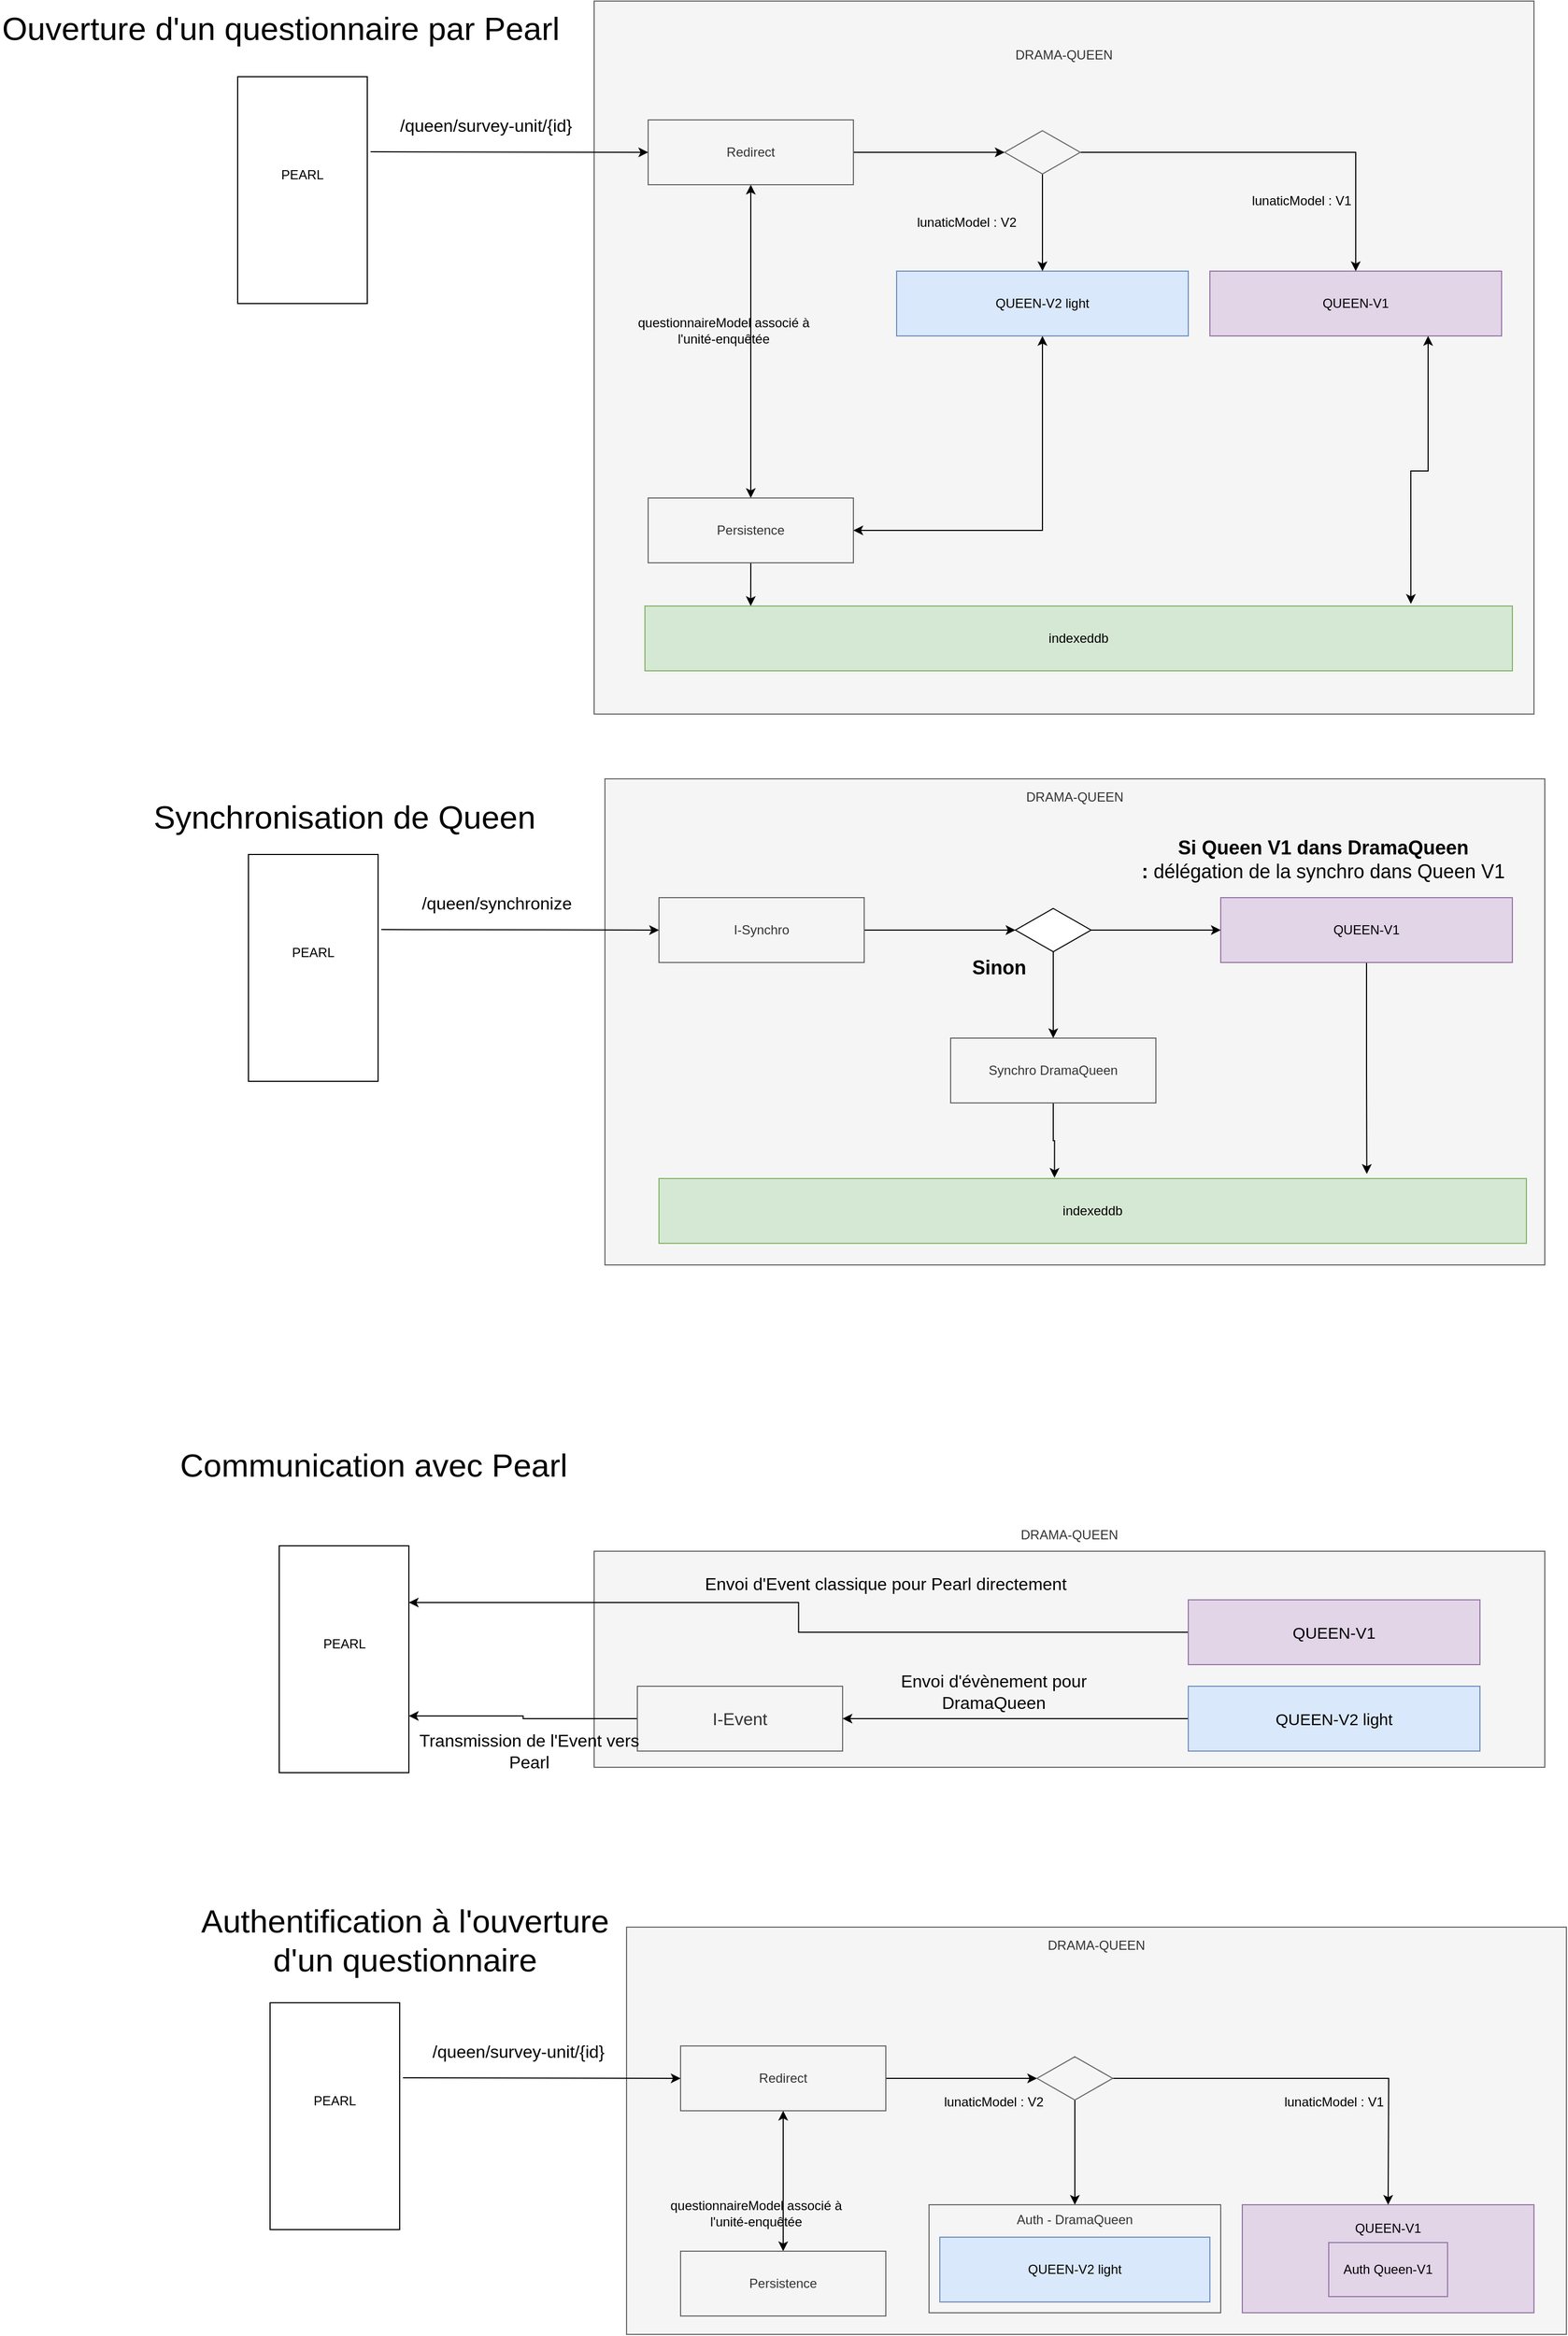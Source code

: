 <mxfile version="21.0.6" type="github">
  <diagram name="Page-1" id="8k7CGDxbE8RUZ36gDLzS">
    <mxGraphModel dx="2876" dy="1137" grid="1" gridSize="10" guides="1" tooltips="1" connect="1" arrows="1" fold="1" page="1" pageScale="1" pageWidth="827" pageHeight="1169" math="0" shadow="0">
      <root>
        <mxCell id="0" />
        <mxCell id="1" parent="0" />
        <mxCell id="tDpFDf1y066-vSk2hxzO-13" value="PEARL&lt;br&gt;&lt;br&gt;&lt;br&gt;" style="rounded=0;whiteSpace=wrap;html=1;" vertex="1" parent="1">
          <mxGeometry x="-560" y="90" width="120" height="210" as="geometry" />
        </mxCell>
        <mxCell id="tDpFDf1y066-vSk2hxzO-14" value="DRAMA-QUEEN&lt;br&gt;&lt;br&gt;&lt;br&gt;&lt;br&gt;&lt;br&gt;&lt;br&gt;&lt;br&gt;&lt;br&gt;&lt;br&gt;&lt;br&gt;&lt;br&gt;&lt;br&gt;&lt;br&gt;&lt;br&gt;&lt;br&gt;&lt;br&gt;&lt;br&gt;&lt;br&gt;&lt;br&gt;&lt;br&gt;&lt;br&gt;&lt;br&gt;&lt;br&gt;&lt;br&gt;&lt;br&gt;&lt;br&gt;&lt;br&gt;&lt;br&gt;&lt;br&gt;&lt;br&gt;&lt;br&gt;&lt;br&gt;&lt;br&gt;&lt;br&gt;&lt;br&gt;&lt;br&gt;&lt;br&gt;&lt;br&gt;&lt;br&gt;&lt;br&gt;" style="rounded=0;whiteSpace=wrap;html=1;fillColor=#f5f5f5;strokeColor=#666666;fontColor=#333333;" vertex="1" parent="1">
          <mxGeometry x="-230" y="20" width="870" height="660" as="geometry" />
        </mxCell>
        <mxCell id="tDpFDf1y066-vSk2hxzO-27" style="edgeStyle=orthogonalEdgeStyle;rounded=0;orthogonalLoop=1;jettySize=auto;html=1;startArrow=classic;startFill=1;entryX=0.883;entryY=-0.033;entryDx=0;entryDy=0;entryPerimeter=0;" edge="1" parent="1" source="tDpFDf1y066-vSk2hxzO-15" target="tDpFDf1y066-vSk2hxzO-18">
          <mxGeometry relative="1" as="geometry">
            <mxPoint x="542" y="340" as="sourcePoint" />
            <Array as="points">
              <mxPoint x="542" y="455" />
              <mxPoint x="526" y="455" />
            </Array>
          </mxGeometry>
        </mxCell>
        <mxCell id="tDpFDf1y066-vSk2hxzO-15" value="QUEEN-V1" style="rounded=0;whiteSpace=wrap;html=1;fillColor=#e1d5e7;strokeColor=#9673a6;" vertex="1" parent="1">
          <mxGeometry x="340" y="270" width="270" height="60" as="geometry" />
        </mxCell>
        <mxCell id="tDpFDf1y066-vSk2hxzO-18" value="indexeddb" style="rounded=0;whiteSpace=wrap;html=1;fillColor=#d5e8d4;strokeColor=#82b366;" vertex="1" parent="1">
          <mxGeometry x="-183" y="580" width="803" height="60" as="geometry" />
        </mxCell>
        <mxCell id="tDpFDf1y066-vSk2hxzO-24" style="edgeStyle=orthogonalEdgeStyle;rounded=0;orthogonalLoop=1;jettySize=auto;html=1;exitX=0.5;exitY=1;exitDx=0;exitDy=0;startArrow=classic;startFill=1;" edge="1" parent="1" source="tDpFDf1y066-vSk2hxzO-19" target="tDpFDf1y066-vSk2hxzO-21">
          <mxGeometry relative="1" as="geometry" />
        </mxCell>
        <mxCell id="tDpFDf1y066-vSk2hxzO-36" style="edgeStyle=orthogonalEdgeStyle;rounded=0;orthogonalLoop=1;jettySize=auto;html=1;exitX=1;exitY=0.5;exitDx=0;exitDy=0;" edge="1" parent="1" source="tDpFDf1y066-vSk2hxzO-19" target="tDpFDf1y066-vSk2hxzO-35">
          <mxGeometry relative="1" as="geometry" />
        </mxCell>
        <mxCell id="tDpFDf1y066-vSk2hxzO-19" value="Redirect" style="rounded=0;whiteSpace=wrap;html=1;fillColor=#f5f5f5;strokeColor=#666666;fontColor=#333333;" vertex="1" parent="1">
          <mxGeometry x="-180" y="130" width="190" height="60" as="geometry" />
        </mxCell>
        <mxCell id="tDpFDf1y066-vSk2hxzO-42" style="edgeStyle=orthogonalEdgeStyle;rounded=0;orthogonalLoop=1;jettySize=auto;html=1;exitX=0.5;exitY=1;exitDx=0;exitDy=0;entryX=0.122;entryY=0;entryDx=0;entryDy=0;entryPerimeter=0;" edge="1" parent="1" source="tDpFDf1y066-vSk2hxzO-21" target="tDpFDf1y066-vSk2hxzO-18">
          <mxGeometry relative="1" as="geometry" />
        </mxCell>
        <mxCell id="tDpFDf1y066-vSk2hxzO-21" value="Persistence" style="rounded=0;whiteSpace=wrap;html=1;fillColor=#f5f5f5;strokeColor=#666666;fontColor=#333333;" vertex="1" parent="1">
          <mxGeometry x="-180" y="480" width="190" height="60" as="geometry" />
        </mxCell>
        <mxCell id="tDpFDf1y066-vSk2hxzO-23" value="" style="endArrow=classic;html=1;rounded=0;exitX=1.025;exitY=0.331;exitDx=0;exitDy=0;exitPerimeter=0;entryX=0;entryY=0.5;entryDx=0;entryDy=0;" edge="1" parent="1" source="tDpFDf1y066-vSk2hxzO-13" target="tDpFDf1y066-vSk2hxzO-19">
          <mxGeometry width="50" height="50" relative="1" as="geometry">
            <mxPoint x="-140" y="270" as="sourcePoint" />
            <mxPoint x="-90" y="220" as="targetPoint" />
          </mxGeometry>
        </mxCell>
        <mxCell id="tDpFDf1y066-vSk2hxzO-32" style="edgeStyle=orthogonalEdgeStyle;rounded=0;orthogonalLoop=1;jettySize=auto;html=1;exitX=0.5;exitY=1;exitDx=0;exitDy=0;entryX=1;entryY=0.5;entryDx=0;entryDy=0;startArrow=classic;startFill=1;" edge="1" parent="1" source="tDpFDf1y066-vSk2hxzO-28" target="tDpFDf1y066-vSk2hxzO-21">
          <mxGeometry relative="1" as="geometry" />
        </mxCell>
        <mxCell id="tDpFDf1y066-vSk2hxzO-28" value="QUEEN-V2 light" style="rounded=0;whiteSpace=wrap;html=1;fillColor=#dae8fc;strokeColor=#6c8ebf;" vertex="1" parent="1">
          <mxGeometry x="50" y="270" width="270" height="60" as="geometry" />
        </mxCell>
        <mxCell id="tDpFDf1y066-vSk2hxzO-37" style="edgeStyle=orthogonalEdgeStyle;rounded=0;orthogonalLoop=1;jettySize=auto;html=1;exitX=0.5;exitY=1;exitDx=0;exitDy=0;entryX=0.5;entryY=0;entryDx=0;entryDy=0;" edge="1" parent="1" source="tDpFDf1y066-vSk2hxzO-35" target="tDpFDf1y066-vSk2hxzO-28">
          <mxGeometry relative="1" as="geometry" />
        </mxCell>
        <mxCell id="tDpFDf1y066-vSk2hxzO-38" style="edgeStyle=orthogonalEdgeStyle;rounded=0;orthogonalLoop=1;jettySize=auto;html=1;exitX=1;exitY=0.5;exitDx=0;exitDy=0;" edge="1" parent="1" source="tDpFDf1y066-vSk2hxzO-35" target="tDpFDf1y066-vSk2hxzO-15">
          <mxGeometry relative="1" as="geometry" />
        </mxCell>
        <mxCell id="tDpFDf1y066-vSk2hxzO-35" value="" style="rhombus;whiteSpace=wrap;html=1;fillColor=#f5f5f5;strokeColor=#666666;fontColor=#333333;" vertex="1" parent="1">
          <mxGeometry x="150" y="140" width="70" height="40" as="geometry" />
        </mxCell>
        <mxCell id="tDpFDf1y066-vSk2hxzO-39" value="/queen/survey-unit/{id}" style="text;html=1;strokeColor=none;fillColor=none;align=center;verticalAlign=middle;whiteSpace=wrap;rounded=0;fontSize=16;" vertex="1" parent="1">
          <mxGeometry x="-450" y="120" width="240" height="30" as="geometry" />
        </mxCell>
        <mxCell id="tDpFDf1y066-vSk2hxzO-40" value="lunaticModel : V1" style="text;html=1;strokeColor=none;fillColor=none;align=center;verticalAlign=middle;whiteSpace=wrap;rounded=0;" vertex="1" parent="1">
          <mxGeometry x="360" y="190" width="130" height="30" as="geometry" />
        </mxCell>
        <mxCell id="tDpFDf1y066-vSk2hxzO-41" value="lunaticModel : V2" style="text;html=1;strokeColor=none;fillColor=none;align=center;verticalAlign=middle;whiteSpace=wrap;rounded=0;" vertex="1" parent="1">
          <mxGeometry x="50" y="210" width="130" height="30" as="geometry" />
        </mxCell>
        <mxCell id="tDpFDf1y066-vSk2hxzO-43" value="questionnaireModel associé à l&#39;unité-enquêtée" style="text;html=1;strokeColor=none;fillColor=none;align=center;verticalAlign=middle;whiteSpace=wrap;rounded=0;" vertex="1" parent="1">
          <mxGeometry x="-200" y="310" width="180" height="30" as="geometry" />
        </mxCell>
        <mxCell id="tDpFDf1y066-vSk2hxzO-44" value="PEARL&lt;br&gt;&lt;br&gt;&lt;br&gt;" style="rounded=0;whiteSpace=wrap;html=1;" vertex="1" parent="1">
          <mxGeometry x="-550" y="810" width="120" height="210" as="geometry" />
        </mxCell>
        <mxCell id="tDpFDf1y066-vSk2hxzO-45" value="DRAMA-QUEEN&lt;br&gt;&lt;br&gt;&lt;br&gt;&lt;br&gt;&lt;br&gt;&lt;br&gt;&lt;br&gt;&lt;br&gt;&lt;br&gt;&lt;br&gt;&lt;br&gt;&lt;br&gt;&lt;br&gt;&lt;br&gt;&lt;br&gt;&lt;br&gt;&lt;br&gt;&lt;br&gt;&lt;br&gt;&lt;br&gt;&lt;br&gt;&lt;br&gt;&lt;br&gt;&lt;br&gt;&lt;br&gt;&lt;br&gt;&lt;br&gt;&lt;br&gt;&lt;br&gt;&lt;br&gt;" style="rounded=0;whiteSpace=wrap;html=1;fillColor=#f5f5f5;fontColor=#333333;strokeColor=#666666;" vertex="1" parent="1">
          <mxGeometry x="-220" y="740" width="870" height="450" as="geometry" />
        </mxCell>
        <mxCell id="tDpFDf1y066-vSk2hxzO-70" style="edgeStyle=orthogonalEdgeStyle;rounded=0;orthogonalLoop=1;jettySize=auto;html=1;exitX=0.5;exitY=1;exitDx=0;exitDy=0;entryX=0.816;entryY=-0.071;entryDx=0;entryDy=0;entryPerimeter=0;" edge="1" parent="1" source="tDpFDf1y066-vSk2hxzO-47" target="tDpFDf1y066-vSk2hxzO-69">
          <mxGeometry relative="1" as="geometry" />
        </mxCell>
        <mxCell id="tDpFDf1y066-vSk2hxzO-47" value="QUEEN-V1" style="rounded=0;whiteSpace=wrap;html=1;fillColor=#e1d5e7;strokeColor=#9673a6;" vertex="1" parent="1">
          <mxGeometry x="350" y="850" width="270" height="60" as="geometry" />
        </mxCell>
        <mxCell id="tDpFDf1y066-vSk2hxzO-50" style="edgeStyle=orthogonalEdgeStyle;rounded=0;orthogonalLoop=1;jettySize=auto;html=1;exitX=1;exitY=0.5;exitDx=0;exitDy=0;" edge="1" parent="1" source="tDpFDf1y066-vSk2hxzO-51" target="tDpFDf1y066-vSk2hxzO-59">
          <mxGeometry relative="1" as="geometry" />
        </mxCell>
        <mxCell id="tDpFDf1y066-vSk2hxzO-51" value="I-Synchro" style="rounded=0;whiteSpace=wrap;html=1;fillColor=#f5f5f5;fontColor=#333333;strokeColor=#666666;" vertex="1" parent="1">
          <mxGeometry x="-170" y="850" width="190" height="60" as="geometry" />
        </mxCell>
        <mxCell id="tDpFDf1y066-vSk2hxzO-54" value="" style="endArrow=classic;html=1;rounded=0;exitX=1.025;exitY=0.331;exitDx=0;exitDy=0;exitPerimeter=0;entryX=0;entryY=0.5;entryDx=0;entryDy=0;" edge="1" parent="1" source="tDpFDf1y066-vSk2hxzO-44" target="tDpFDf1y066-vSk2hxzO-51">
          <mxGeometry width="50" height="50" relative="1" as="geometry">
            <mxPoint x="-130" y="990" as="sourcePoint" />
            <mxPoint x="-80" y="940" as="targetPoint" />
          </mxGeometry>
        </mxCell>
        <mxCell id="tDpFDf1y066-vSk2hxzO-58" style="edgeStyle=orthogonalEdgeStyle;rounded=0;orthogonalLoop=1;jettySize=auto;html=1;exitX=1;exitY=0.5;exitDx=0;exitDy=0;" edge="1" parent="1" source="tDpFDf1y066-vSk2hxzO-59" target="tDpFDf1y066-vSk2hxzO-47">
          <mxGeometry relative="1" as="geometry" />
        </mxCell>
        <mxCell id="tDpFDf1y066-vSk2hxzO-67" style="edgeStyle=orthogonalEdgeStyle;rounded=0;orthogonalLoop=1;jettySize=auto;html=1;exitX=0.5;exitY=1;exitDx=0;exitDy=0;entryX=0.5;entryY=0;entryDx=0;entryDy=0;" edge="1" parent="1" source="tDpFDf1y066-vSk2hxzO-59" target="tDpFDf1y066-vSk2hxzO-66">
          <mxGeometry relative="1" as="geometry" />
        </mxCell>
        <mxCell id="tDpFDf1y066-vSk2hxzO-59" value="" style="rhombus;whiteSpace=wrap;html=1;" vertex="1" parent="1">
          <mxGeometry x="160" y="860" width="70" height="40" as="geometry" />
        </mxCell>
        <mxCell id="tDpFDf1y066-vSk2hxzO-60" value="/queen/synchronize" style="text;html=1;strokeColor=none;fillColor=none;align=center;verticalAlign=middle;whiteSpace=wrap;rounded=0;fontSize=16;" vertex="1" parent="1">
          <mxGeometry x="-440" y="840" width="240" height="30" as="geometry" />
        </mxCell>
        <mxCell id="tDpFDf1y066-vSk2hxzO-64" value="Ouverture d&#39;un questionnaire par Pearl" style="text;html=1;strokeColor=none;fillColor=none;align=center;verticalAlign=middle;whiteSpace=wrap;rounded=0;fontSize=30;" vertex="1" parent="1">
          <mxGeometry x="-780" y="30" width="520" height="30" as="geometry" />
        </mxCell>
        <mxCell id="tDpFDf1y066-vSk2hxzO-65" value="&lt;b style=&quot;font-size: 18px;&quot;&gt;Si Queen V1 dans DramaQueen :&lt;/b&gt;&amp;nbsp;délégation de la synchro dans Queen V1" style="text;html=1;strokeColor=none;fillColor=none;align=center;verticalAlign=middle;whiteSpace=wrap;rounded=0;fontSize=18;" vertex="1" parent="1">
          <mxGeometry x="270" y="800" width="350" height="30" as="geometry" />
        </mxCell>
        <mxCell id="tDpFDf1y066-vSk2hxzO-71" style="edgeStyle=orthogonalEdgeStyle;rounded=0;orthogonalLoop=1;jettySize=auto;html=1;exitX=0.5;exitY=1;exitDx=0;exitDy=0;entryX=0.456;entryY=-0.012;entryDx=0;entryDy=0;entryPerimeter=0;" edge="1" parent="1" source="tDpFDf1y066-vSk2hxzO-66" target="tDpFDf1y066-vSk2hxzO-69">
          <mxGeometry relative="1" as="geometry" />
        </mxCell>
        <mxCell id="tDpFDf1y066-vSk2hxzO-66" value="Synchro DramaQueen" style="rounded=0;whiteSpace=wrap;html=1;fillColor=#f5f5f5;fontColor=#333333;strokeColor=#666666;" vertex="1" parent="1">
          <mxGeometry x="100" y="980" width="190" height="60" as="geometry" />
        </mxCell>
        <mxCell id="tDpFDf1y066-vSk2hxzO-68" value="&lt;b style=&quot;font-size: 18px;&quot;&gt;Sinon&lt;/b&gt;" style="text;html=1;strokeColor=none;fillColor=none;align=center;verticalAlign=middle;whiteSpace=wrap;rounded=0;fontSize=18;" vertex="1" parent="1">
          <mxGeometry x="110" y="900" width="70" height="30" as="geometry" />
        </mxCell>
        <mxCell id="tDpFDf1y066-vSk2hxzO-69" value="indexeddb" style="rounded=0;whiteSpace=wrap;html=1;fillColor=#d5e8d4;strokeColor=#82b366;" vertex="1" parent="1">
          <mxGeometry x="-170" y="1110" width="803" height="60" as="geometry" />
        </mxCell>
        <mxCell id="tDpFDf1y066-vSk2hxzO-73" value="Synchronisation de Queen" style="text;html=1;strokeColor=none;fillColor=none;align=center;verticalAlign=middle;whiteSpace=wrap;rounded=0;fontSize=30;" vertex="1" parent="1">
          <mxGeometry x="-646.5" y="760" width="370" height="30" as="geometry" />
        </mxCell>
        <mxCell id="tDpFDf1y066-vSk2hxzO-74" value="PEARL&lt;br&gt;&lt;br&gt;&lt;br&gt;" style="rounded=0;whiteSpace=wrap;html=1;" vertex="1" parent="1">
          <mxGeometry x="-521.5" y="1450" width="120" height="210" as="geometry" />
        </mxCell>
        <mxCell id="tDpFDf1y066-vSk2hxzO-75" value="DRAMA-QUEEN&lt;br&gt;&lt;br&gt;&lt;br&gt;&lt;br&gt;&lt;br&gt;&lt;br&gt;&lt;br&gt;&lt;br&gt;&lt;br&gt;&lt;br&gt;&lt;br&gt;&lt;br&gt;&lt;br&gt;&lt;br&gt;&lt;br&gt;&lt;br&gt;&lt;br&gt;" style="rounded=0;whiteSpace=wrap;html=1;fillColor=#f5f5f5;fontColor=#333333;strokeColor=#666666;" vertex="1" parent="1">
          <mxGeometry x="-230" y="1455" width="880" height="200" as="geometry" />
        </mxCell>
        <mxCell id="tDpFDf1y066-vSk2hxzO-93" style="edgeStyle=orthogonalEdgeStyle;rounded=0;orthogonalLoop=1;jettySize=auto;html=1;exitX=0;exitY=0.5;exitDx=0;exitDy=0;entryX=1;entryY=0.25;entryDx=0;entryDy=0;" edge="1" parent="1" source="tDpFDf1y066-vSk2hxzO-77" target="tDpFDf1y066-vSk2hxzO-74">
          <mxGeometry relative="1" as="geometry" />
        </mxCell>
        <mxCell id="tDpFDf1y066-vSk2hxzO-77" value="QUEEN-V1" style="rounded=0;whiteSpace=wrap;html=1;fillColor=#e1d5e7;strokeColor=#9673a6;fontSize=15;" vertex="1" parent="1">
          <mxGeometry x="320" y="1500" width="270" height="60" as="geometry" />
        </mxCell>
        <mxCell id="tDpFDf1y066-vSk2hxzO-95" style="edgeStyle=orthogonalEdgeStyle;rounded=0;orthogonalLoop=1;jettySize=auto;html=1;exitX=0;exitY=0.5;exitDx=0;exitDy=0;entryX=1;entryY=0.75;entryDx=0;entryDy=0;" edge="1" parent="1" source="tDpFDf1y066-vSk2hxzO-79" target="tDpFDf1y066-vSk2hxzO-74">
          <mxGeometry relative="1" as="geometry" />
        </mxCell>
        <mxCell id="tDpFDf1y066-vSk2hxzO-79" value="I-Event" style="rounded=0;whiteSpace=wrap;html=1;fillColor=#f5f5f5;fontColor=#333333;strokeColor=#666666;fontSize=16;" vertex="1" parent="1">
          <mxGeometry x="-190" y="1580" width="190" height="60" as="geometry" />
        </mxCell>
        <mxCell id="tDpFDf1y066-vSk2hxzO-94" style="edgeStyle=orthogonalEdgeStyle;rounded=0;orthogonalLoop=1;jettySize=auto;html=1;exitX=0;exitY=0.5;exitDx=0;exitDy=0;" edge="1" parent="1" source="tDpFDf1y066-vSk2hxzO-90" target="tDpFDf1y066-vSk2hxzO-79">
          <mxGeometry relative="1" as="geometry" />
        </mxCell>
        <mxCell id="tDpFDf1y066-vSk2hxzO-90" value="QUEEN-V2 light" style="rounded=0;whiteSpace=wrap;html=1;fillColor=#dae8fc;strokeColor=#6c8ebf;fontSize=15;" vertex="1" parent="1">
          <mxGeometry x="320" y="1580" width="270" height="60" as="geometry" />
        </mxCell>
        <mxCell id="tDpFDf1y066-vSk2hxzO-91" value="Communication avec Pearl" style="text;html=1;strokeColor=none;fillColor=none;align=center;verticalAlign=middle;whiteSpace=wrap;rounded=0;fontSize=30;" vertex="1" parent="1">
          <mxGeometry x="-630" y="1360" width="391.5" height="30" as="geometry" />
        </mxCell>
        <mxCell id="tDpFDf1y066-vSk2hxzO-96" value="Envoi d&#39;Event classique pour Pearl directement" style="text;html=1;strokeColor=none;fillColor=none;align=center;verticalAlign=middle;whiteSpace=wrap;rounded=0;fontSize=16;" vertex="1" parent="1">
          <mxGeometry x="-150" y="1470" width="380" height="30" as="geometry" />
        </mxCell>
        <mxCell id="tDpFDf1y066-vSk2hxzO-97" value="Envoi d&#39;évènement pour DramaQueen" style="text;html=1;strokeColor=none;fillColor=none;align=center;verticalAlign=middle;whiteSpace=wrap;rounded=0;fontSize=16;" vertex="1" parent="1">
          <mxGeometry x="20" y="1570" width="240" height="30" as="geometry" />
        </mxCell>
        <mxCell id="tDpFDf1y066-vSk2hxzO-98" value="Transmission de l&#39;Event vers Pearl" style="text;html=1;strokeColor=none;fillColor=none;align=center;verticalAlign=middle;whiteSpace=wrap;rounded=0;fontSize=16;" vertex="1" parent="1">
          <mxGeometry x="-410" y="1625" width="240" height="30" as="geometry" />
        </mxCell>
        <mxCell id="tDpFDf1y066-vSk2hxzO-109" value="Authentification à l&#39;ouverture d&#39;un questionnaire" style="text;html=1;strokeColor=none;fillColor=none;align=center;verticalAlign=middle;whiteSpace=wrap;rounded=0;fontSize=30;" vertex="1" parent="1">
          <mxGeometry x="-601.5" y="1800" width="391.5" height="30" as="geometry" />
        </mxCell>
        <mxCell id="tDpFDf1y066-vSk2hxzO-113" value="PEARL&lt;br&gt;&lt;br&gt;&lt;br&gt;" style="rounded=0;whiteSpace=wrap;html=1;" vertex="1" parent="1">
          <mxGeometry x="-530" y="1873" width="120" height="210" as="geometry" />
        </mxCell>
        <mxCell id="tDpFDf1y066-vSk2hxzO-114" value="DRAMA-QUEEN&lt;br&gt;&lt;br&gt;&lt;br&gt;&lt;br&gt;&lt;br&gt;&lt;br&gt;&lt;br&gt;&lt;br&gt;&lt;br&gt;&lt;br&gt;&lt;br&gt;&lt;br&gt;&lt;br&gt;&lt;br&gt;&lt;br&gt;&lt;br&gt;&lt;br&gt;&lt;br&gt;&lt;br&gt;&lt;br&gt;&lt;br&gt;&lt;br&gt;&lt;br&gt;&lt;br&gt;&lt;br&gt;" style="rounded=0;whiteSpace=wrap;html=1;fillColor=#f5f5f5;strokeColor=#666666;fontColor=#333333;" vertex="1" parent="1">
          <mxGeometry x="-200" y="1803" width="870" height="377" as="geometry" />
        </mxCell>
        <mxCell id="tDpFDf1y066-vSk2hxzO-116" value="QUEEN-V1&lt;br&gt;&lt;br&gt;&lt;br&gt;&lt;br&gt;&lt;br&gt;" style="rounded=0;whiteSpace=wrap;html=1;fillColor=#e1d5e7;strokeColor=#9673a6;" vertex="1" parent="1">
          <mxGeometry x="370" y="2060" width="270" height="100" as="geometry" />
        </mxCell>
        <mxCell id="tDpFDf1y066-vSk2hxzO-118" style="edgeStyle=orthogonalEdgeStyle;rounded=0;orthogonalLoop=1;jettySize=auto;html=1;exitX=0.5;exitY=1;exitDx=0;exitDy=0;startArrow=classic;startFill=1;" edge="1" parent="1" source="tDpFDf1y066-vSk2hxzO-120" target="tDpFDf1y066-vSk2hxzO-122">
          <mxGeometry relative="1" as="geometry" />
        </mxCell>
        <mxCell id="tDpFDf1y066-vSk2hxzO-119" style="edgeStyle=orthogonalEdgeStyle;rounded=0;orthogonalLoop=1;jettySize=auto;html=1;exitX=1;exitY=0.5;exitDx=0;exitDy=0;" edge="1" parent="1" source="tDpFDf1y066-vSk2hxzO-120" target="tDpFDf1y066-vSk2hxzO-128">
          <mxGeometry relative="1" as="geometry" />
        </mxCell>
        <mxCell id="tDpFDf1y066-vSk2hxzO-120" value="Redirect" style="rounded=0;whiteSpace=wrap;html=1;fillColor=#f5f5f5;strokeColor=#666666;fontColor=#333333;" vertex="1" parent="1">
          <mxGeometry x="-150" y="1913" width="190" height="60" as="geometry" />
        </mxCell>
        <mxCell id="tDpFDf1y066-vSk2hxzO-122" value="Persistence" style="rounded=0;whiteSpace=wrap;html=1;fillColor=#f5f5f5;strokeColor=#666666;fontColor=#333333;" vertex="1" parent="1">
          <mxGeometry x="-150" y="2103" width="190" height="60" as="geometry" />
        </mxCell>
        <mxCell id="tDpFDf1y066-vSk2hxzO-123" value="" style="endArrow=classic;html=1;rounded=0;exitX=1.025;exitY=0.331;exitDx=0;exitDy=0;exitPerimeter=0;entryX=0;entryY=0.5;entryDx=0;entryDy=0;" edge="1" parent="1" source="tDpFDf1y066-vSk2hxzO-113" target="tDpFDf1y066-vSk2hxzO-120">
          <mxGeometry width="50" height="50" relative="1" as="geometry">
            <mxPoint x="-110" y="2053" as="sourcePoint" />
            <mxPoint x="-60" y="2003" as="targetPoint" />
          </mxGeometry>
        </mxCell>
        <mxCell id="tDpFDf1y066-vSk2hxzO-126" style="edgeStyle=orthogonalEdgeStyle;rounded=0;orthogonalLoop=1;jettySize=auto;html=1;exitX=0.5;exitY=1;exitDx=0;exitDy=0;entryX=0.5;entryY=0;entryDx=0;entryDy=0;" edge="1" parent="1" source="tDpFDf1y066-vSk2hxzO-128" target="tDpFDf1y066-vSk2hxzO-134">
          <mxGeometry relative="1" as="geometry">
            <mxPoint x="215" y="2050" as="targetPoint" />
          </mxGeometry>
        </mxCell>
        <mxCell id="tDpFDf1y066-vSk2hxzO-127" style="edgeStyle=orthogonalEdgeStyle;rounded=0;orthogonalLoop=1;jettySize=auto;html=1;exitX=1;exitY=0.5;exitDx=0;exitDy=0;entryX=0.5;entryY=0;entryDx=0;entryDy=0;entryPerimeter=0;" edge="1" parent="1" source="tDpFDf1y066-vSk2hxzO-128">
          <mxGeometry relative="1" as="geometry">
            <mxPoint x="505" y="2060" as="targetPoint" />
          </mxGeometry>
        </mxCell>
        <mxCell id="tDpFDf1y066-vSk2hxzO-128" value="" style="rhombus;whiteSpace=wrap;html=1;fillColor=#f5f5f5;strokeColor=#666666;fontColor=#333333;" vertex="1" parent="1">
          <mxGeometry x="180" y="1923" width="70" height="40" as="geometry" />
        </mxCell>
        <mxCell id="tDpFDf1y066-vSk2hxzO-129" value="/queen/survey-unit/{id}" style="text;html=1;strokeColor=none;fillColor=none;align=center;verticalAlign=middle;whiteSpace=wrap;rounded=0;fontSize=16;" vertex="1" parent="1">
          <mxGeometry x="-420" y="1903" width="240" height="30" as="geometry" />
        </mxCell>
        <mxCell id="tDpFDf1y066-vSk2hxzO-130" value="lunaticModel : V1" style="text;html=1;strokeColor=none;fillColor=none;align=center;verticalAlign=middle;whiteSpace=wrap;rounded=0;" vertex="1" parent="1">
          <mxGeometry x="390" y="1950" width="130" height="30" as="geometry" />
        </mxCell>
        <mxCell id="tDpFDf1y066-vSk2hxzO-131" value="lunaticModel : V2" style="text;html=1;strokeColor=none;fillColor=none;align=center;verticalAlign=middle;whiteSpace=wrap;rounded=0;" vertex="1" parent="1">
          <mxGeometry x="75" y="1950" width="130" height="30" as="geometry" />
        </mxCell>
        <mxCell id="tDpFDf1y066-vSk2hxzO-132" value="questionnaireModel associé à l&#39;unité-enquêtée" style="text;html=1;strokeColor=none;fillColor=none;align=center;verticalAlign=middle;whiteSpace=wrap;rounded=0;" vertex="1" parent="1">
          <mxGeometry x="-170" y="2053" width="180" height="30" as="geometry" />
        </mxCell>
        <mxCell id="tDpFDf1y066-vSk2hxzO-134" value="Auth - DramaQueen&lt;br&gt;&lt;br&gt;&lt;br&gt;&lt;br&gt;&lt;br&gt;&lt;br&gt;" style="rounded=0;whiteSpace=wrap;html=1;fillColor=#f5f5f5;fontColor=#333333;strokeColor=#666666;" vertex="1" parent="1">
          <mxGeometry x="80" y="2060" width="270" height="100" as="geometry" />
        </mxCell>
        <mxCell id="tDpFDf1y066-vSk2hxzO-125" value="QUEEN-V2 light" style="rounded=0;whiteSpace=wrap;html=1;fillColor=#dae8fc;strokeColor=#6c8ebf;" vertex="1" parent="1">
          <mxGeometry x="90" y="2090" width="250" height="60" as="geometry" />
        </mxCell>
        <mxCell id="tDpFDf1y066-vSk2hxzO-155" value="Auth Queen-V1" style="rounded=0;whiteSpace=wrap;html=1;fillColor=#e1d5e7;strokeColor=#9673a6;" vertex="1" parent="1">
          <mxGeometry x="450" y="2095" width="110" height="50" as="geometry" />
        </mxCell>
      </root>
    </mxGraphModel>
  </diagram>
</mxfile>
